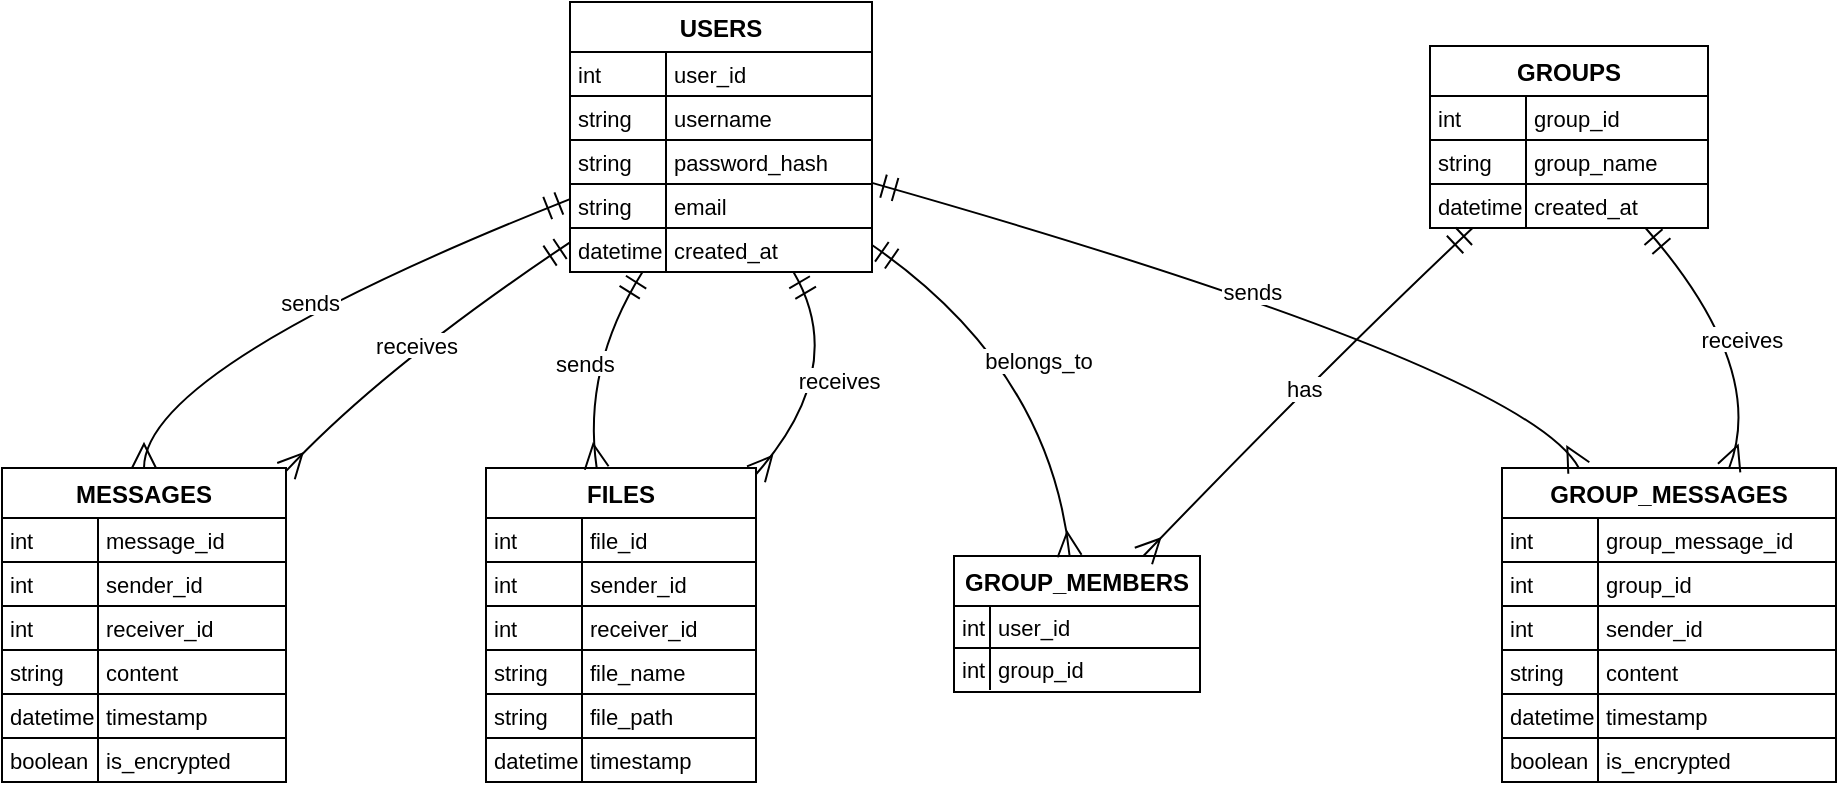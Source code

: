 <mxfile version="24.7.4">
  <diagram name="Page-1" id="Vx9izoV2XnkZtxvCwXLi">
    <mxGraphModel dx="1242" dy="827" grid="1" gridSize="10" guides="1" tooltips="1" connect="1" arrows="1" fold="1" page="1" pageScale="1" pageWidth="827" pageHeight="1169" math="0" shadow="0">
      <root>
        <mxCell id="0" />
        <mxCell id="1" parent="0" />
        <mxCell id="phHLF3u5BfcDPkXNqLtq-61" value="USERS" style="shape=table;startSize=25;container=1;collapsible=0;childLayout=tableLayout;fixedRows=1;rowLines=1;fontStyle=1;align=center;resizeLast=1;" parent="1" vertex="1">
          <mxGeometry x="564" y="10" width="151" height="135" as="geometry" />
        </mxCell>
        <mxCell id="phHLF3u5BfcDPkXNqLtq-62" style="shape=tableRow;horizontal=0;startSize=0;swimlaneHead=0;swimlaneBody=0;fillColor=none;collapsible=0;dropTarget=0;points=[[0,0.5],[1,0.5]];portConstraint=eastwest;top=0;left=0;right=0;bottom=0;" parent="phHLF3u5BfcDPkXNqLtq-61" vertex="1">
          <mxGeometry y="25" width="151" height="22" as="geometry" />
        </mxCell>
        <mxCell id="phHLF3u5BfcDPkXNqLtq-63" value="int" style="shape=partialRectangle;connectable=0;fillColor=none;top=0;left=0;bottom=0;right=0;align=left;spacingLeft=2;overflow=hidden;fontSize=11;" parent="phHLF3u5BfcDPkXNqLtq-62" vertex="1">
          <mxGeometry width="48" height="22" as="geometry">
            <mxRectangle width="48" height="22" as="alternateBounds" />
          </mxGeometry>
        </mxCell>
        <mxCell id="phHLF3u5BfcDPkXNqLtq-64" value="user_id" style="shape=partialRectangle;connectable=0;fillColor=none;top=0;left=0;bottom=0;right=0;align=left;spacingLeft=2;overflow=hidden;fontSize=11;" parent="phHLF3u5BfcDPkXNqLtq-62" vertex="1">
          <mxGeometry x="48" width="103" height="22" as="geometry">
            <mxRectangle width="103" height="22" as="alternateBounds" />
          </mxGeometry>
        </mxCell>
        <mxCell id="phHLF3u5BfcDPkXNqLtq-65" style="shape=tableRow;horizontal=0;startSize=0;swimlaneHead=0;swimlaneBody=0;fillColor=none;collapsible=0;dropTarget=0;points=[[0,0.5],[1,0.5]];portConstraint=eastwest;top=0;left=0;right=0;bottom=0;" parent="phHLF3u5BfcDPkXNqLtq-61" vertex="1">
          <mxGeometry y="47" width="151" height="22" as="geometry" />
        </mxCell>
        <mxCell id="phHLF3u5BfcDPkXNqLtq-66" value="string" style="shape=partialRectangle;connectable=0;fillColor=none;top=0;left=0;bottom=0;right=0;align=left;spacingLeft=2;overflow=hidden;fontSize=11;" parent="phHLF3u5BfcDPkXNqLtq-65" vertex="1">
          <mxGeometry width="48" height="22" as="geometry">
            <mxRectangle width="48" height="22" as="alternateBounds" />
          </mxGeometry>
        </mxCell>
        <mxCell id="phHLF3u5BfcDPkXNqLtq-67" value="username" style="shape=partialRectangle;connectable=0;fillColor=none;top=0;left=0;bottom=0;right=0;align=left;spacingLeft=2;overflow=hidden;fontSize=11;" parent="phHLF3u5BfcDPkXNqLtq-65" vertex="1">
          <mxGeometry x="48" width="103" height="22" as="geometry">
            <mxRectangle width="103" height="22" as="alternateBounds" />
          </mxGeometry>
        </mxCell>
        <mxCell id="phHLF3u5BfcDPkXNqLtq-68" style="shape=tableRow;horizontal=0;startSize=0;swimlaneHead=0;swimlaneBody=0;fillColor=none;collapsible=0;dropTarget=0;points=[[0,0.5],[1,0.5]];portConstraint=eastwest;top=0;left=0;right=0;bottom=0;" parent="phHLF3u5BfcDPkXNqLtq-61" vertex="1">
          <mxGeometry y="69" width="151" height="22" as="geometry" />
        </mxCell>
        <mxCell id="phHLF3u5BfcDPkXNqLtq-69" value="string" style="shape=partialRectangle;connectable=0;fillColor=none;top=0;left=0;bottom=0;right=0;align=left;spacingLeft=2;overflow=hidden;fontSize=11;" parent="phHLF3u5BfcDPkXNqLtq-68" vertex="1">
          <mxGeometry width="48" height="22" as="geometry">
            <mxRectangle width="48" height="22" as="alternateBounds" />
          </mxGeometry>
        </mxCell>
        <mxCell id="phHLF3u5BfcDPkXNqLtq-70" value="password_hash" style="shape=partialRectangle;connectable=0;fillColor=none;top=0;left=0;bottom=0;right=0;align=left;spacingLeft=2;overflow=hidden;fontSize=11;" parent="phHLF3u5BfcDPkXNqLtq-68" vertex="1">
          <mxGeometry x="48" width="103" height="22" as="geometry">
            <mxRectangle width="103" height="22" as="alternateBounds" />
          </mxGeometry>
        </mxCell>
        <mxCell id="phHLF3u5BfcDPkXNqLtq-71" style="shape=tableRow;horizontal=0;startSize=0;swimlaneHead=0;swimlaneBody=0;fillColor=none;collapsible=0;dropTarget=0;points=[[0,0.5],[1,0.5]];portConstraint=eastwest;top=0;left=0;right=0;bottom=0;" parent="phHLF3u5BfcDPkXNqLtq-61" vertex="1">
          <mxGeometry y="91" width="151" height="22" as="geometry" />
        </mxCell>
        <mxCell id="phHLF3u5BfcDPkXNqLtq-72" value="string" style="shape=partialRectangle;connectable=0;fillColor=none;top=0;left=0;bottom=0;right=0;align=left;spacingLeft=2;overflow=hidden;fontSize=11;" parent="phHLF3u5BfcDPkXNqLtq-71" vertex="1">
          <mxGeometry width="48" height="22" as="geometry">
            <mxRectangle width="48" height="22" as="alternateBounds" />
          </mxGeometry>
        </mxCell>
        <mxCell id="phHLF3u5BfcDPkXNqLtq-73" value="email" style="shape=partialRectangle;connectable=0;fillColor=none;top=0;left=0;bottom=0;right=0;align=left;spacingLeft=2;overflow=hidden;fontSize=11;" parent="phHLF3u5BfcDPkXNqLtq-71" vertex="1">
          <mxGeometry x="48" width="103" height="22" as="geometry">
            <mxRectangle width="103" height="22" as="alternateBounds" />
          </mxGeometry>
        </mxCell>
        <mxCell id="phHLF3u5BfcDPkXNqLtq-74" style="shape=tableRow;horizontal=0;startSize=0;swimlaneHead=0;swimlaneBody=0;fillColor=none;collapsible=0;dropTarget=0;points=[[0,0.5],[1,0.5]];portConstraint=eastwest;top=0;left=0;right=0;bottom=0;" parent="phHLF3u5BfcDPkXNqLtq-61" vertex="1">
          <mxGeometry y="113" width="151" height="22" as="geometry" />
        </mxCell>
        <mxCell id="phHLF3u5BfcDPkXNqLtq-75" value="datetime" style="shape=partialRectangle;connectable=0;fillColor=none;top=0;left=0;bottom=0;right=0;align=left;spacingLeft=2;overflow=hidden;fontSize=11;" parent="phHLF3u5BfcDPkXNqLtq-74" vertex="1">
          <mxGeometry width="48" height="22" as="geometry">
            <mxRectangle width="48" height="22" as="alternateBounds" />
          </mxGeometry>
        </mxCell>
        <mxCell id="phHLF3u5BfcDPkXNqLtq-76" value="created_at" style="shape=partialRectangle;connectable=0;fillColor=none;top=0;left=0;bottom=0;right=0;align=left;spacingLeft=2;overflow=hidden;fontSize=11;" parent="phHLF3u5BfcDPkXNqLtq-74" vertex="1">
          <mxGeometry x="48" width="103" height="22" as="geometry">
            <mxRectangle width="103" height="22" as="alternateBounds" />
          </mxGeometry>
        </mxCell>
        <mxCell id="phHLF3u5BfcDPkXNqLtq-77" value="MESSAGES" style="shape=table;startSize=25;container=1;collapsible=0;childLayout=tableLayout;fixedRows=1;rowLines=1;fontStyle=1;align=center;resizeLast=1;" parent="1" vertex="1">
          <mxGeometry x="280" y="243" width="142" height="157" as="geometry" />
        </mxCell>
        <mxCell id="phHLF3u5BfcDPkXNqLtq-78" style="shape=tableRow;horizontal=0;startSize=0;swimlaneHead=0;swimlaneBody=0;fillColor=none;collapsible=0;dropTarget=0;points=[[0,0.5],[1,0.5]];portConstraint=eastwest;top=0;left=0;right=0;bottom=0;" parent="phHLF3u5BfcDPkXNqLtq-77" vertex="1">
          <mxGeometry y="25" width="142" height="22" as="geometry" />
        </mxCell>
        <mxCell id="phHLF3u5BfcDPkXNqLtq-79" value="int" style="shape=partialRectangle;connectable=0;fillColor=none;top=0;left=0;bottom=0;right=0;align=left;spacingLeft=2;overflow=hidden;fontSize=11;" parent="phHLF3u5BfcDPkXNqLtq-78" vertex="1">
          <mxGeometry width="48" height="22" as="geometry">
            <mxRectangle width="48" height="22" as="alternateBounds" />
          </mxGeometry>
        </mxCell>
        <mxCell id="phHLF3u5BfcDPkXNqLtq-80" value="message_id" style="shape=partialRectangle;connectable=0;fillColor=none;top=0;left=0;bottom=0;right=0;align=left;spacingLeft=2;overflow=hidden;fontSize=11;" parent="phHLF3u5BfcDPkXNqLtq-78" vertex="1">
          <mxGeometry x="48" width="94" height="22" as="geometry">
            <mxRectangle width="94" height="22" as="alternateBounds" />
          </mxGeometry>
        </mxCell>
        <mxCell id="phHLF3u5BfcDPkXNqLtq-81" style="shape=tableRow;horizontal=0;startSize=0;swimlaneHead=0;swimlaneBody=0;fillColor=none;collapsible=0;dropTarget=0;points=[[0,0.5],[1,0.5]];portConstraint=eastwest;top=0;left=0;right=0;bottom=0;" parent="phHLF3u5BfcDPkXNqLtq-77" vertex="1">
          <mxGeometry y="47" width="142" height="22" as="geometry" />
        </mxCell>
        <mxCell id="phHLF3u5BfcDPkXNqLtq-82" value="int" style="shape=partialRectangle;connectable=0;fillColor=none;top=0;left=0;bottom=0;right=0;align=left;spacingLeft=2;overflow=hidden;fontSize=11;" parent="phHLF3u5BfcDPkXNqLtq-81" vertex="1">
          <mxGeometry width="48" height="22" as="geometry">
            <mxRectangle width="48" height="22" as="alternateBounds" />
          </mxGeometry>
        </mxCell>
        <mxCell id="phHLF3u5BfcDPkXNqLtq-83" value="sender_id" style="shape=partialRectangle;connectable=0;fillColor=none;top=0;left=0;bottom=0;right=0;align=left;spacingLeft=2;overflow=hidden;fontSize=11;" parent="phHLF3u5BfcDPkXNqLtq-81" vertex="1">
          <mxGeometry x="48" width="94" height="22" as="geometry">
            <mxRectangle width="94" height="22" as="alternateBounds" />
          </mxGeometry>
        </mxCell>
        <mxCell id="phHLF3u5BfcDPkXNqLtq-84" style="shape=tableRow;horizontal=0;startSize=0;swimlaneHead=0;swimlaneBody=0;fillColor=none;collapsible=0;dropTarget=0;points=[[0,0.5],[1,0.5]];portConstraint=eastwest;top=0;left=0;right=0;bottom=0;" parent="phHLF3u5BfcDPkXNqLtq-77" vertex="1">
          <mxGeometry y="69" width="142" height="22" as="geometry" />
        </mxCell>
        <mxCell id="phHLF3u5BfcDPkXNqLtq-85" value="int" style="shape=partialRectangle;connectable=0;fillColor=none;top=0;left=0;bottom=0;right=0;align=left;spacingLeft=2;overflow=hidden;fontSize=11;" parent="phHLF3u5BfcDPkXNqLtq-84" vertex="1">
          <mxGeometry width="48" height="22" as="geometry">
            <mxRectangle width="48" height="22" as="alternateBounds" />
          </mxGeometry>
        </mxCell>
        <mxCell id="phHLF3u5BfcDPkXNqLtq-86" value="receiver_id" style="shape=partialRectangle;connectable=0;fillColor=none;top=0;left=0;bottom=0;right=0;align=left;spacingLeft=2;overflow=hidden;fontSize=11;" parent="phHLF3u5BfcDPkXNqLtq-84" vertex="1">
          <mxGeometry x="48" width="94" height="22" as="geometry">
            <mxRectangle width="94" height="22" as="alternateBounds" />
          </mxGeometry>
        </mxCell>
        <mxCell id="phHLF3u5BfcDPkXNqLtq-87" style="shape=tableRow;horizontal=0;startSize=0;swimlaneHead=0;swimlaneBody=0;fillColor=none;collapsible=0;dropTarget=0;points=[[0,0.5],[1,0.5]];portConstraint=eastwest;top=0;left=0;right=0;bottom=0;" parent="phHLF3u5BfcDPkXNqLtq-77" vertex="1">
          <mxGeometry y="91" width="142" height="22" as="geometry" />
        </mxCell>
        <mxCell id="phHLF3u5BfcDPkXNqLtq-88" value="string" style="shape=partialRectangle;connectable=0;fillColor=none;top=0;left=0;bottom=0;right=0;align=left;spacingLeft=2;overflow=hidden;fontSize=11;" parent="phHLF3u5BfcDPkXNqLtq-87" vertex="1">
          <mxGeometry width="48" height="22" as="geometry">
            <mxRectangle width="48" height="22" as="alternateBounds" />
          </mxGeometry>
        </mxCell>
        <mxCell id="phHLF3u5BfcDPkXNqLtq-89" value="content" style="shape=partialRectangle;connectable=0;fillColor=none;top=0;left=0;bottom=0;right=0;align=left;spacingLeft=2;overflow=hidden;fontSize=11;" parent="phHLF3u5BfcDPkXNqLtq-87" vertex="1">
          <mxGeometry x="48" width="94" height="22" as="geometry">
            <mxRectangle width="94" height="22" as="alternateBounds" />
          </mxGeometry>
        </mxCell>
        <mxCell id="phHLF3u5BfcDPkXNqLtq-90" style="shape=tableRow;horizontal=0;startSize=0;swimlaneHead=0;swimlaneBody=0;fillColor=none;collapsible=0;dropTarget=0;points=[[0,0.5],[1,0.5]];portConstraint=eastwest;top=0;left=0;right=0;bottom=0;" parent="phHLF3u5BfcDPkXNqLtq-77" vertex="1">
          <mxGeometry y="113" width="142" height="22" as="geometry" />
        </mxCell>
        <mxCell id="phHLF3u5BfcDPkXNqLtq-91" value="datetime" style="shape=partialRectangle;connectable=0;fillColor=none;top=0;left=0;bottom=0;right=0;align=left;spacingLeft=2;overflow=hidden;fontSize=11;" parent="phHLF3u5BfcDPkXNqLtq-90" vertex="1">
          <mxGeometry width="48" height="22" as="geometry">
            <mxRectangle width="48" height="22" as="alternateBounds" />
          </mxGeometry>
        </mxCell>
        <mxCell id="phHLF3u5BfcDPkXNqLtq-92" value="timestamp" style="shape=partialRectangle;connectable=0;fillColor=none;top=0;left=0;bottom=0;right=0;align=left;spacingLeft=2;overflow=hidden;fontSize=11;" parent="phHLF3u5BfcDPkXNqLtq-90" vertex="1">
          <mxGeometry x="48" width="94" height="22" as="geometry">
            <mxRectangle width="94" height="22" as="alternateBounds" />
          </mxGeometry>
        </mxCell>
        <mxCell id="phHLF3u5BfcDPkXNqLtq-93" style="shape=tableRow;horizontal=0;startSize=0;swimlaneHead=0;swimlaneBody=0;fillColor=none;collapsible=0;dropTarget=0;points=[[0,0.5],[1,0.5]];portConstraint=eastwest;top=0;left=0;right=0;bottom=0;" parent="phHLF3u5BfcDPkXNqLtq-77" vertex="1">
          <mxGeometry y="135" width="142" height="22" as="geometry" />
        </mxCell>
        <mxCell id="phHLF3u5BfcDPkXNqLtq-94" value="boolean" style="shape=partialRectangle;connectable=0;fillColor=none;top=0;left=0;bottom=0;right=0;align=left;spacingLeft=2;overflow=hidden;fontSize=11;" parent="phHLF3u5BfcDPkXNqLtq-93" vertex="1">
          <mxGeometry width="48" height="22" as="geometry">
            <mxRectangle width="48" height="22" as="alternateBounds" />
          </mxGeometry>
        </mxCell>
        <mxCell id="phHLF3u5BfcDPkXNqLtq-95" value="is_encrypted" style="shape=partialRectangle;connectable=0;fillColor=none;top=0;left=0;bottom=0;right=0;align=left;spacingLeft=2;overflow=hidden;fontSize=11;" parent="phHLF3u5BfcDPkXNqLtq-93" vertex="1">
          <mxGeometry x="48" width="94" height="22" as="geometry">
            <mxRectangle width="94" height="22" as="alternateBounds" />
          </mxGeometry>
        </mxCell>
        <mxCell id="phHLF3u5BfcDPkXNqLtq-96" value="FILES" style="shape=table;startSize=25;container=1;collapsible=0;childLayout=tableLayout;fixedRows=1;rowLines=1;fontStyle=1;align=center;resizeLast=1;" parent="1" vertex="1">
          <mxGeometry x="522" y="243" width="135" height="157" as="geometry" />
        </mxCell>
        <mxCell id="phHLF3u5BfcDPkXNqLtq-97" style="shape=tableRow;horizontal=0;startSize=0;swimlaneHead=0;swimlaneBody=0;fillColor=none;collapsible=0;dropTarget=0;points=[[0,0.5],[1,0.5]];portConstraint=eastwest;top=0;left=0;right=0;bottom=0;" parent="phHLF3u5BfcDPkXNqLtq-96" vertex="1">
          <mxGeometry y="25" width="135" height="22" as="geometry" />
        </mxCell>
        <mxCell id="phHLF3u5BfcDPkXNqLtq-98" value="int" style="shape=partialRectangle;connectable=0;fillColor=none;top=0;left=0;bottom=0;right=0;align=left;spacingLeft=2;overflow=hidden;fontSize=11;" parent="phHLF3u5BfcDPkXNqLtq-97" vertex="1">
          <mxGeometry width="48" height="22" as="geometry">
            <mxRectangle width="48" height="22" as="alternateBounds" />
          </mxGeometry>
        </mxCell>
        <mxCell id="phHLF3u5BfcDPkXNqLtq-99" value="file_id" style="shape=partialRectangle;connectable=0;fillColor=none;top=0;left=0;bottom=0;right=0;align=left;spacingLeft=2;overflow=hidden;fontSize=11;" parent="phHLF3u5BfcDPkXNqLtq-97" vertex="1">
          <mxGeometry x="48" width="87" height="22" as="geometry">
            <mxRectangle width="87" height="22" as="alternateBounds" />
          </mxGeometry>
        </mxCell>
        <mxCell id="phHLF3u5BfcDPkXNqLtq-100" style="shape=tableRow;horizontal=0;startSize=0;swimlaneHead=0;swimlaneBody=0;fillColor=none;collapsible=0;dropTarget=0;points=[[0,0.5],[1,0.5]];portConstraint=eastwest;top=0;left=0;right=0;bottom=0;" parent="phHLF3u5BfcDPkXNqLtq-96" vertex="1">
          <mxGeometry y="47" width="135" height="22" as="geometry" />
        </mxCell>
        <mxCell id="phHLF3u5BfcDPkXNqLtq-101" value="int" style="shape=partialRectangle;connectable=0;fillColor=none;top=0;left=0;bottom=0;right=0;align=left;spacingLeft=2;overflow=hidden;fontSize=11;" parent="phHLF3u5BfcDPkXNqLtq-100" vertex="1">
          <mxGeometry width="48" height="22" as="geometry">
            <mxRectangle width="48" height="22" as="alternateBounds" />
          </mxGeometry>
        </mxCell>
        <mxCell id="phHLF3u5BfcDPkXNqLtq-102" value="sender_id" style="shape=partialRectangle;connectable=0;fillColor=none;top=0;left=0;bottom=0;right=0;align=left;spacingLeft=2;overflow=hidden;fontSize=11;" parent="phHLF3u5BfcDPkXNqLtq-100" vertex="1">
          <mxGeometry x="48" width="87" height="22" as="geometry">
            <mxRectangle width="87" height="22" as="alternateBounds" />
          </mxGeometry>
        </mxCell>
        <mxCell id="phHLF3u5BfcDPkXNqLtq-103" style="shape=tableRow;horizontal=0;startSize=0;swimlaneHead=0;swimlaneBody=0;fillColor=none;collapsible=0;dropTarget=0;points=[[0,0.5],[1,0.5]];portConstraint=eastwest;top=0;left=0;right=0;bottom=0;" parent="phHLF3u5BfcDPkXNqLtq-96" vertex="1">
          <mxGeometry y="69" width="135" height="22" as="geometry" />
        </mxCell>
        <mxCell id="phHLF3u5BfcDPkXNqLtq-104" value="int" style="shape=partialRectangle;connectable=0;fillColor=none;top=0;left=0;bottom=0;right=0;align=left;spacingLeft=2;overflow=hidden;fontSize=11;" parent="phHLF3u5BfcDPkXNqLtq-103" vertex="1">
          <mxGeometry width="48" height="22" as="geometry">
            <mxRectangle width="48" height="22" as="alternateBounds" />
          </mxGeometry>
        </mxCell>
        <mxCell id="phHLF3u5BfcDPkXNqLtq-105" value="receiver_id" style="shape=partialRectangle;connectable=0;fillColor=none;top=0;left=0;bottom=0;right=0;align=left;spacingLeft=2;overflow=hidden;fontSize=11;" parent="phHLF3u5BfcDPkXNqLtq-103" vertex="1">
          <mxGeometry x="48" width="87" height="22" as="geometry">
            <mxRectangle width="87" height="22" as="alternateBounds" />
          </mxGeometry>
        </mxCell>
        <mxCell id="phHLF3u5BfcDPkXNqLtq-106" style="shape=tableRow;horizontal=0;startSize=0;swimlaneHead=0;swimlaneBody=0;fillColor=none;collapsible=0;dropTarget=0;points=[[0,0.5],[1,0.5]];portConstraint=eastwest;top=0;left=0;right=0;bottom=0;" parent="phHLF3u5BfcDPkXNqLtq-96" vertex="1">
          <mxGeometry y="91" width="135" height="22" as="geometry" />
        </mxCell>
        <mxCell id="phHLF3u5BfcDPkXNqLtq-107" value="string" style="shape=partialRectangle;connectable=0;fillColor=none;top=0;left=0;bottom=0;right=0;align=left;spacingLeft=2;overflow=hidden;fontSize=11;" parent="phHLF3u5BfcDPkXNqLtq-106" vertex="1">
          <mxGeometry width="48" height="22" as="geometry">
            <mxRectangle width="48" height="22" as="alternateBounds" />
          </mxGeometry>
        </mxCell>
        <mxCell id="phHLF3u5BfcDPkXNqLtq-108" value="file_name" style="shape=partialRectangle;connectable=0;fillColor=none;top=0;left=0;bottom=0;right=0;align=left;spacingLeft=2;overflow=hidden;fontSize=11;" parent="phHLF3u5BfcDPkXNqLtq-106" vertex="1">
          <mxGeometry x="48" width="87" height="22" as="geometry">
            <mxRectangle width="87" height="22" as="alternateBounds" />
          </mxGeometry>
        </mxCell>
        <mxCell id="phHLF3u5BfcDPkXNqLtq-109" style="shape=tableRow;horizontal=0;startSize=0;swimlaneHead=0;swimlaneBody=0;fillColor=none;collapsible=0;dropTarget=0;points=[[0,0.5],[1,0.5]];portConstraint=eastwest;top=0;left=0;right=0;bottom=0;" parent="phHLF3u5BfcDPkXNqLtq-96" vertex="1">
          <mxGeometry y="113" width="135" height="22" as="geometry" />
        </mxCell>
        <mxCell id="phHLF3u5BfcDPkXNqLtq-110" value="string" style="shape=partialRectangle;connectable=0;fillColor=none;top=0;left=0;bottom=0;right=0;align=left;spacingLeft=2;overflow=hidden;fontSize=11;" parent="phHLF3u5BfcDPkXNqLtq-109" vertex="1">
          <mxGeometry width="48" height="22" as="geometry">
            <mxRectangle width="48" height="22" as="alternateBounds" />
          </mxGeometry>
        </mxCell>
        <mxCell id="phHLF3u5BfcDPkXNqLtq-111" value="file_path" style="shape=partialRectangle;connectable=0;fillColor=none;top=0;left=0;bottom=0;right=0;align=left;spacingLeft=2;overflow=hidden;fontSize=11;" parent="phHLF3u5BfcDPkXNqLtq-109" vertex="1">
          <mxGeometry x="48" width="87" height="22" as="geometry">
            <mxRectangle width="87" height="22" as="alternateBounds" />
          </mxGeometry>
        </mxCell>
        <mxCell id="phHLF3u5BfcDPkXNqLtq-112" style="shape=tableRow;horizontal=0;startSize=0;swimlaneHead=0;swimlaneBody=0;fillColor=none;collapsible=0;dropTarget=0;points=[[0,0.5],[1,0.5]];portConstraint=eastwest;top=0;left=0;right=0;bottom=0;" parent="phHLF3u5BfcDPkXNqLtq-96" vertex="1">
          <mxGeometry y="135" width="135" height="22" as="geometry" />
        </mxCell>
        <mxCell id="phHLF3u5BfcDPkXNqLtq-113" value="datetime" style="shape=partialRectangle;connectable=0;fillColor=none;top=0;left=0;bottom=0;right=0;align=left;spacingLeft=2;overflow=hidden;fontSize=11;" parent="phHLF3u5BfcDPkXNqLtq-112" vertex="1">
          <mxGeometry width="48" height="22" as="geometry">
            <mxRectangle width="48" height="22" as="alternateBounds" />
          </mxGeometry>
        </mxCell>
        <mxCell id="phHLF3u5BfcDPkXNqLtq-114" value="timestamp" style="shape=partialRectangle;connectable=0;fillColor=none;top=0;left=0;bottom=0;right=0;align=left;spacingLeft=2;overflow=hidden;fontSize=11;" parent="phHLF3u5BfcDPkXNqLtq-112" vertex="1">
          <mxGeometry x="48" width="87" height="22" as="geometry">
            <mxRectangle width="87" height="22" as="alternateBounds" />
          </mxGeometry>
        </mxCell>
        <mxCell id="phHLF3u5BfcDPkXNqLtq-115" value="GROUPS" style="shape=table;startSize=25;container=1;collapsible=0;childLayout=tableLayout;fixedRows=1;rowLines=1;fontStyle=1;align=center;resizeLast=1;" parent="1" vertex="1">
          <mxGeometry x="994" y="32" width="139" height="91" as="geometry" />
        </mxCell>
        <mxCell id="phHLF3u5BfcDPkXNqLtq-116" style="shape=tableRow;horizontal=0;startSize=0;swimlaneHead=0;swimlaneBody=0;fillColor=none;collapsible=0;dropTarget=0;points=[[0,0.5],[1,0.5]];portConstraint=eastwest;top=0;left=0;right=0;bottom=0;" parent="phHLF3u5BfcDPkXNqLtq-115" vertex="1">
          <mxGeometry y="25" width="139" height="22" as="geometry" />
        </mxCell>
        <mxCell id="phHLF3u5BfcDPkXNqLtq-117" value="int" style="shape=partialRectangle;connectable=0;fillColor=none;top=0;left=0;bottom=0;right=0;align=left;spacingLeft=2;overflow=hidden;fontSize=11;" parent="phHLF3u5BfcDPkXNqLtq-116" vertex="1">
          <mxGeometry width="48" height="22" as="geometry">
            <mxRectangle width="48" height="22" as="alternateBounds" />
          </mxGeometry>
        </mxCell>
        <mxCell id="phHLF3u5BfcDPkXNqLtq-118" value="group_id" style="shape=partialRectangle;connectable=0;fillColor=none;top=0;left=0;bottom=0;right=0;align=left;spacingLeft=2;overflow=hidden;fontSize=11;" parent="phHLF3u5BfcDPkXNqLtq-116" vertex="1">
          <mxGeometry x="48" width="91" height="22" as="geometry">
            <mxRectangle width="91" height="22" as="alternateBounds" />
          </mxGeometry>
        </mxCell>
        <mxCell id="phHLF3u5BfcDPkXNqLtq-119" style="shape=tableRow;horizontal=0;startSize=0;swimlaneHead=0;swimlaneBody=0;fillColor=none;collapsible=0;dropTarget=0;points=[[0,0.5],[1,0.5]];portConstraint=eastwest;top=0;left=0;right=0;bottom=0;" parent="phHLF3u5BfcDPkXNqLtq-115" vertex="1">
          <mxGeometry y="47" width="139" height="22" as="geometry" />
        </mxCell>
        <mxCell id="phHLF3u5BfcDPkXNqLtq-120" value="string" style="shape=partialRectangle;connectable=0;fillColor=none;top=0;left=0;bottom=0;right=0;align=left;spacingLeft=2;overflow=hidden;fontSize=11;" parent="phHLF3u5BfcDPkXNqLtq-119" vertex="1">
          <mxGeometry width="48" height="22" as="geometry">
            <mxRectangle width="48" height="22" as="alternateBounds" />
          </mxGeometry>
        </mxCell>
        <mxCell id="phHLF3u5BfcDPkXNqLtq-121" value="group_name" style="shape=partialRectangle;connectable=0;fillColor=none;top=0;left=0;bottom=0;right=0;align=left;spacingLeft=2;overflow=hidden;fontSize=11;" parent="phHLF3u5BfcDPkXNqLtq-119" vertex="1">
          <mxGeometry x="48" width="91" height="22" as="geometry">
            <mxRectangle width="91" height="22" as="alternateBounds" />
          </mxGeometry>
        </mxCell>
        <mxCell id="phHLF3u5BfcDPkXNqLtq-122" style="shape=tableRow;horizontal=0;startSize=0;swimlaneHead=0;swimlaneBody=0;fillColor=none;collapsible=0;dropTarget=0;points=[[0,0.5],[1,0.5]];portConstraint=eastwest;top=0;left=0;right=0;bottom=0;" parent="phHLF3u5BfcDPkXNqLtq-115" vertex="1">
          <mxGeometry y="69" width="139" height="22" as="geometry" />
        </mxCell>
        <mxCell id="phHLF3u5BfcDPkXNqLtq-123" value="datetime" style="shape=partialRectangle;connectable=0;fillColor=none;top=0;left=0;bottom=0;right=0;align=left;spacingLeft=2;overflow=hidden;fontSize=11;" parent="phHLF3u5BfcDPkXNqLtq-122" vertex="1">
          <mxGeometry width="48" height="22" as="geometry">
            <mxRectangle width="48" height="22" as="alternateBounds" />
          </mxGeometry>
        </mxCell>
        <mxCell id="phHLF3u5BfcDPkXNqLtq-124" value="created_at" style="shape=partialRectangle;connectable=0;fillColor=none;top=0;left=0;bottom=0;right=0;align=left;spacingLeft=2;overflow=hidden;fontSize=11;" parent="phHLF3u5BfcDPkXNqLtq-122" vertex="1">
          <mxGeometry x="48" width="91" height="22" as="geometry">
            <mxRectangle width="91" height="22" as="alternateBounds" />
          </mxGeometry>
        </mxCell>
        <mxCell id="phHLF3u5BfcDPkXNqLtq-125" value="GROUP_MEMBERS" style="shape=table;startSize=25;container=1;collapsible=0;childLayout=tableLayout;fixedRows=1;rowLines=1;fontStyle=1;align=center;resizeLast=1;" parent="1" vertex="1">
          <mxGeometry x="756" y="287" width="123" height="68" as="geometry" />
        </mxCell>
        <mxCell id="phHLF3u5BfcDPkXNqLtq-126" style="shape=tableRow;horizontal=0;startSize=0;swimlaneHead=0;swimlaneBody=0;fillColor=none;collapsible=0;dropTarget=0;points=[[0,0.5],[1,0.5]];portConstraint=eastwest;top=0;left=0;right=0;bottom=0;" parent="phHLF3u5BfcDPkXNqLtq-125" vertex="1">
          <mxGeometry y="25" width="123" height="21" as="geometry" />
        </mxCell>
        <mxCell id="phHLF3u5BfcDPkXNqLtq-127" value="int" style="shape=partialRectangle;connectable=0;fillColor=none;top=0;left=0;bottom=0;right=0;align=left;spacingLeft=2;overflow=hidden;fontSize=11;" parent="phHLF3u5BfcDPkXNqLtq-126" vertex="1">
          <mxGeometry width="18" height="21" as="geometry">
            <mxRectangle width="18" height="21" as="alternateBounds" />
          </mxGeometry>
        </mxCell>
        <mxCell id="phHLF3u5BfcDPkXNqLtq-128" value="user_id" style="shape=partialRectangle;connectable=0;fillColor=none;top=0;left=0;bottom=0;right=0;align=left;spacingLeft=2;overflow=hidden;fontSize=11;" parent="phHLF3u5BfcDPkXNqLtq-126" vertex="1">
          <mxGeometry x="18" width="105" height="21" as="geometry">
            <mxRectangle width="105" height="21" as="alternateBounds" />
          </mxGeometry>
        </mxCell>
        <mxCell id="phHLF3u5BfcDPkXNqLtq-129" style="shape=tableRow;horizontal=0;startSize=0;swimlaneHead=0;swimlaneBody=0;fillColor=none;collapsible=0;dropTarget=0;points=[[0,0.5],[1,0.5]];portConstraint=eastwest;top=0;left=0;right=0;bottom=0;" parent="phHLF3u5BfcDPkXNqLtq-125" vertex="1">
          <mxGeometry y="46" width="123" height="21" as="geometry" />
        </mxCell>
        <mxCell id="phHLF3u5BfcDPkXNqLtq-130" value="int" style="shape=partialRectangle;connectable=0;fillColor=none;top=0;left=0;bottom=0;right=0;align=left;spacingLeft=2;overflow=hidden;fontSize=11;" parent="phHLF3u5BfcDPkXNqLtq-129" vertex="1">
          <mxGeometry width="18" height="21" as="geometry">
            <mxRectangle width="18" height="21" as="alternateBounds" />
          </mxGeometry>
        </mxCell>
        <mxCell id="phHLF3u5BfcDPkXNqLtq-131" value="group_id" style="shape=partialRectangle;connectable=0;fillColor=none;top=0;left=0;bottom=0;right=0;align=left;spacingLeft=2;overflow=hidden;fontSize=11;" parent="phHLF3u5BfcDPkXNqLtq-129" vertex="1">
          <mxGeometry x="18" width="105" height="21" as="geometry">
            <mxRectangle width="105" height="21" as="alternateBounds" />
          </mxGeometry>
        </mxCell>
        <mxCell id="phHLF3u5BfcDPkXNqLtq-132" value="GROUP_MESSAGES" style="shape=table;startSize=25;container=1;collapsible=0;childLayout=tableLayout;fixedRows=1;rowLines=1;fontStyle=1;align=center;resizeLast=1;" parent="1" vertex="1">
          <mxGeometry x="1030" y="243" width="167" height="157" as="geometry" />
        </mxCell>
        <mxCell id="phHLF3u5BfcDPkXNqLtq-133" style="shape=tableRow;horizontal=0;startSize=0;swimlaneHead=0;swimlaneBody=0;fillColor=none;collapsible=0;dropTarget=0;points=[[0,0.5],[1,0.5]];portConstraint=eastwest;top=0;left=0;right=0;bottom=0;" parent="phHLF3u5BfcDPkXNqLtq-132" vertex="1">
          <mxGeometry y="25" width="167" height="22" as="geometry" />
        </mxCell>
        <mxCell id="phHLF3u5BfcDPkXNqLtq-134" value="int" style="shape=partialRectangle;connectable=0;fillColor=none;top=0;left=0;bottom=0;right=0;align=left;spacingLeft=2;overflow=hidden;fontSize=11;" parent="phHLF3u5BfcDPkXNqLtq-133" vertex="1">
          <mxGeometry width="48" height="22" as="geometry">
            <mxRectangle width="48" height="22" as="alternateBounds" />
          </mxGeometry>
        </mxCell>
        <mxCell id="phHLF3u5BfcDPkXNqLtq-135" value="group_message_id" style="shape=partialRectangle;connectable=0;fillColor=none;top=0;left=0;bottom=0;right=0;align=left;spacingLeft=2;overflow=hidden;fontSize=11;" parent="phHLF3u5BfcDPkXNqLtq-133" vertex="1">
          <mxGeometry x="48" width="119" height="22" as="geometry">
            <mxRectangle width="119" height="22" as="alternateBounds" />
          </mxGeometry>
        </mxCell>
        <mxCell id="phHLF3u5BfcDPkXNqLtq-136" style="shape=tableRow;horizontal=0;startSize=0;swimlaneHead=0;swimlaneBody=0;fillColor=none;collapsible=0;dropTarget=0;points=[[0,0.5],[1,0.5]];portConstraint=eastwest;top=0;left=0;right=0;bottom=0;" parent="phHLF3u5BfcDPkXNqLtq-132" vertex="1">
          <mxGeometry y="47" width="167" height="22" as="geometry" />
        </mxCell>
        <mxCell id="phHLF3u5BfcDPkXNqLtq-137" value="int" style="shape=partialRectangle;connectable=0;fillColor=none;top=0;left=0;bottom=0;right=0;align=left;spacingLeft=2;overflow=hidden;fontSize=11;" parent="phHLF3u5BfcDPkXNqLtq-136" vertex="1">
          <mxGeometry width="48" height="22" as="geometry">
            <mxRectangle width="48" height="22" as="alternateBounds" />
          </mxGeometry>
        </mxCell>
        <mxCell id="phHLF3u5BfcDPkXNqLtq-138" value="group_id" style="shape=partialRectangle;connectable=0;fillColor=none;top=0;left=0;bottom=0;right=0;align=left;spacingLeft=2;overflow=hidden;fontSize=11;" parent="phHLF3u5BfcDPkXNqLtq-136" vertex="1">
          <mxGeometry x="48" width="119" height="22" as="geometry">
            <mxRectangle width="119" height="22" as="alternateBounds" />
          </mxGeometry>
        </mxCell>
        <mxCell id="phHLF3u5BfcDPkXNqLtq-139" style="shape=tableRow;horizontal=0;startSize=0;swimlaneHead=0;swimlaneBody=0;fillColor=none;collapsible=0;dropTarget=0;points=[[0,0.5],[1,0.5]];portConstraint=eastwest;top=0;left=0;right=0;bottom=0;" parent="phHLF3u5BfcDPkXNqLtq-132" vertex="1">
          <mxGeometry y="69" width="167" height="22" as="geometry" />
        </mxCell>
        <mxCell id="phHLF3u5BfcDPkXNqLtq-140" value="int" style="shape=partialRectangle;connectable=0;fillColor=none;top=0;left=0;bottom=0;right=0;align=left;spacingLeft=2;overflow=hidden;fontSize=11;" parent="phHLF3u5BfcDPkXNqLtq-139" vertex="1">
          <mxGeometry width="48" height="22" as="geometry">
            <mxRectangle width="48" height="22" as="alternateBounds" />
          </mxGeometry>
        </mxCell>
        <mxCell id="phHLF3u5BfcDPkXNqLtq-141" value="sender_id" style="shape=partialRectangle;connectable=0;fillColor=none;top=0;left=0;bottom=0;right=0;align=left;spacingLeft=2;overflow=hidden;fontSize=11;" parent="phHLF3u5BfcDPkXNqLtq-139" vertex="1">
          <mxGeometry x="48" width="119" height="22" as="geometry">
            <mxRectangle width="119" height="22" as="alternateBounds" />
          </mxGeometry>
        </mxCell>
        <mxCell id="phHLF3u5BfcDPkXNqLtq-142" style="shape=tableRow;horizontal=0;startSize=0;swimlaneHead=0;swimlaneBody=0;fillColor=none;collapsible=0;dropTarget=0;points=[[0,0.5],[1,0.5]];portConstraint=eastwest;top=0;left=0;right=0;bottom=0;" parent="phHLF3u5BfcDPkXNqLtq-132" vertex="1">
          <mxGeometry y="91" width="167" height="22" as="geometry" />
        </mxCell>
        <mxCell id="phHLF3u5BfcDPkXNqLtq-143" value="string" style="shape=partialRectangle;connectable=0;fillColor=none;top=0;left=0;bottom=0;right=0;align=left;spacingLeft=2;overflow=hidden;fontSize=11;" parent="phHLF3u5BfcDPkXNqLtq-142" vertex="1">
          <mxGeometry width="48" height="22" as="geometry">
            <mxRectangle width="48" height="22" as="alternateBounds" />
          </mxGeometry>
        </mxCell>
        <mxCell id="phHLF3u5BfcDPkXNqLtq-144" value="content" style="shape=partialRectangle;connectable=0;fillColor=none;top=0;left=0;bottom=0;right=0;align=left;spacingLeft=2;overflow=hidden;fontSize=11;" parent="phHLF3u5BfcDPkXNqLtq-142" vertex="1">
          <mxGeometry x="48" width="119" height="22" as="geometry">
            <mxRectangle width="119" height="22" as="alternateBounds" />
          </mxGeometry>
        </mxCell>
        <mxCell id="phHLF3u5BfcDPkXNqLtq-145" style="shape=tableRow;horizontal=0;startSize=0;swimlaneHead=0;swimlaneBody=0;fillColor=none;collapsible=0;dropTarget=0;points=[[0,0.5],[1,0.5]];portConstraint=eastwest;top=0;left=0;right=0;bottom=0;" parent="phHLF3u5BfcDPkXNqLtq-132" vertex="1">
          <mxGeometry y="113" width="167" height="22" as="geometry" />
        </mxCell>
        <mxCell id="phHLF3u5BfcDPkXNqLtq-146" value="datetime" style="shape=partialRectangle;connectable=0;fillColor=none;top=0;left=0;bottom=0;right=0;align=left;spacingLeft=2;overflow=hidden;fontSize=11;" parent="phHLF3u5BfcDPkXNqLtq-145" vertex="1">
          <mxGeometry width="48" height="22" as="geometry">
            <mxRectangle width="48" height="22" as="alternateBounds" />
          </mxGeometry>
        </mxCell>
        <mxCell id="phHLF3u5BfcDPkXNqLtq-147" value="timestamp" style="shape=partialRectangle;connectable=0;fillColor=none;top=0;left=0;bottom=0;right=0;align=left;spacingLeft=2;overflow=hidden;fontSize=11;" parent="phHLF3u5BfcDPkXNqLtq-145" vertex="1">
          <mxGeometry x="48" width="119" height="22" as="geometry">
            <mxRectangle width="119" height="22" as="alternateBounds" />
          </mxGeometry>
        </mxCell>
        <mxCell id="phHLF3u5BfcDPkXNqLtq-148" style="shape=tableRow;horizontal=0;startSize=0;swimlaneHead=0;swimlaneBody=0;fillColor=none;collapsible=0;dropTarget=0;points=[[0,0.5],[1,0.5]];portConstraint=eastwest;top=0;left=0;right=0;bottom=0;" parent="phHLF3u5BfcDPkXNqLtq-132" vertex="1">
          <mxGeometry y="135" width="167" height="22" as="geometry" />
        </mxCell>
        <mxCell id="phHLF3u5BfcDPkXNqLtq-149" value="boolean" style="shape=partialRectangle;connectable=0;fillColor=none;top=0;left=0;bottom=0;right=0;align=left;spacingLeft=2;overflow=hidden;fontSize=11;" parent="phHLF3u5BfcDPkXNqLtq-148" vertex="1">
          <mxGeometry width="48" height="22" as="geometry">
            <mxRectangle width="48" height="22" as="alternateBounds" />
          </mxGeometry>
        </mxCell>
        <mxCell id="phHLF3u5BfcDPkXNqLtq-150" value="is_encrypted" style="shape=partialRectangle;connectable=0;fillColor=none;top=0;left=0;bottom=0;right=0;align=left;spacingLeft=2;overflow=hidden;fontSize=11;" parent="phHLF3u5BfcDPkXNqLtq-148" vertex="1">
          <mxGeometry x="48" width="119" height="22" as="geometry">
            <mxRectangle width="119" height="22" as="alternateBounds" />
          </mxGeometry>
        </mxCell>
        <mxCell id="phHLF3u5BfcDPkXNqLtq-151" value="sends" style="curved=1;startArrow=ERmandOne;startSize=10;;endArrow=ERmany;endSize=10;;exitX=0;exitY=0.73;entryX=0.5;entryY=0;rounded=0;" parent="1" source="phHLF3u5BfcDPkXNqLtq-61" target="phHLF3u5BfcDPkXNqLtq-77" edge="1">
          <mxGeometry relative="1" as="geometry">
            <Array as="points">
              <mxPoint x="351" y="193" />
            </Array>
          </mxGeometry>
        </mxCell>
        <mxCell id="phHLF3u5BfcDPkXNqLtq-152" value="receives" style="curved=1;startArrow=ERmandOne;startSize=10;;endArrow=ERmany;endSize=10;;exitX=0;exitY=0.89;entryX=1;entryY=0.01;rounded=0;" parent="1" source="phHLF3u5BfcDPkXNqLtq-61" target="phHLF3u5BfcDPkXNqLtq-77" edge="1">
          <mxGeometry relative="1" as="geometry">
            <Array as="points">
              <mxPoint x="470" y="193" />
            </Array>
          </mxGeometry>
        </mxCell>
        <mxCell id="phHLF3u5BfcDPkXNqLtq-153" value="sends" style="curved=1;startArrow=ERmandOne;startSize=10;;endArrow=ERmany;endSize=10;;exitX=0.24;exitY=1;entryX=0.41;entryY=0;rounded=0;" parent="1" source="phHLF3u5BfcDPkXNqLtq-61" target="phHLF3u5BfcDPkXNqLtq-96" edge="1">
          <mxGeometry relative="1" as="geometry">
            <Array as="points">
              <mxPoint x="570" y="193" />
            </Array>
          </mxGeometry>
        </mxCell>
        <mxCell id="phHLF3u5BfcDPkXNqLtq-154" value="receives" style="curved=1;startArrow=ERmandOne;startSize=10;;endArrow=ERmany;endSize=10;;exitX=0.74;exitY=1;entryX=1;entryY=0.02;rounded=0;" parent="1" source="phHLF3u5BfcDPkXNqLtq-61" target="phHLF3u5BfcDPkXNqLtq-96" edge="1">
          <mxGeometry relative="1" as="geometry">
            <Array as="points">
              <mxPoint x="704" y="193" />
            </Array>
          </mxGeometry>
        </mxCell>
        <mxCell id="phHLF3u5BfcDPkXNqLtq-155" value="belongs_to" style="curved=1;startArrow=ERmandOne;startSize=10;;endArrow=ERmany;endSize=10;;exitX=1;exitY=0.9;entryX=0.47;entryY=0;rounded=0;" parent="1" source="phHLF3u5BfcDPkXNqLtq-61" target="phHLF3u5BfcDPkXNqLtq-125" edge="1">
          <mxGeometry relative="1" as="geometry">
            <Array as="points">
              <mxPoint x="804" y="193" />
            </Array>
          </mxGeometry>
        </mxCell>
        <mxCell id="phHLF3u5BfcDPkXNqLtq-156" value="has" style="curved=1;startArrow=ERmandOne;startSize=10;;endArrow=ERmany;endSize=10;;exitX=0.16;exitY=0.99;entryX=0.77;entryY=0;rounded=0;" parent="1" source="phHLF3u5BfcDPkXNqLtq-115" target="phHLF3u5BfcDPkXNqLtq-125" edge="1">
          <mxGeometry relative="1" as="geometry">
            <Array as="points">
              <mxPoint x="941" y="193" />
            </Array>
          </mxGeometry>
        </mxCell>
        <mxCell id="phHLF3u5BfcDPkXNqLtq-157" value="sends" style="curved=1;startArrow=ERmandOne;startSize=10;;endArrow=ERmany;endSize=10;;exitX=1;exitY=0.67;entryX=0.23;entryY=0;rounded=0;" parent="1" source="phHLF3u5BfcDPkXNqLtq-61" target="phHLF3u5BfcDPkXNqLtq-132" edge="1">
          <mxGeometry relative="1" as="geometry">
            <Array as="points">
              <mxPoint x="1041" y="193" />
            </Array>
          </mxGeometry>
        </mxCell>
        <mxCell id="phHLF3u5BfcDPkXNqLtq-158" value="receives" style="curved=1;startArrow=ERmandOne;startSize=10;;endArrow=ERmany;endSize=10;;exitX=0.77;exitY=0.99;entryX=0.68;entryY=0;rounded=0;" parent="1" source="phHLF3u5BfcDPkXNqLtq-115" target="phHLF3u5BfcDPkXNqLtq-132" edge="1">
          <mxGeometry relative="1" as="geometry">
            <Array as="points">
              <mxPoint x="1163" y="193" />
            </Array>
          </mxGeometry>
        </mxCell>
      </root>
    </mxGraphModel>
  </diagram>
</mxfile>
